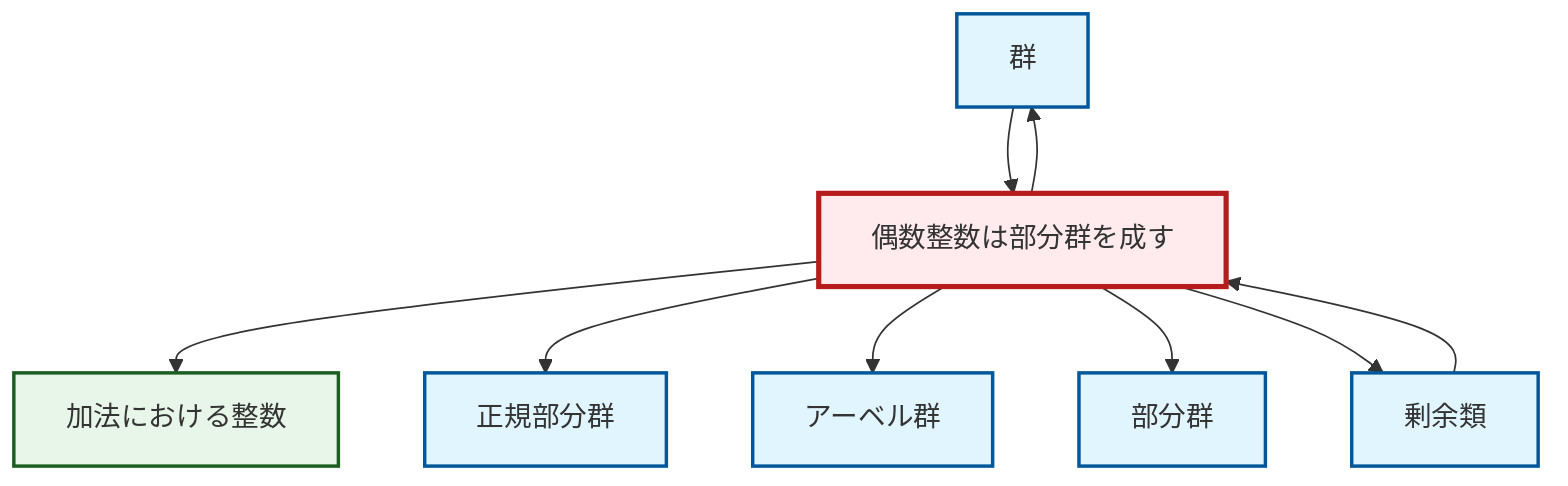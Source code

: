 graph TD
    classDef definition fill:#e1f5fe,stroke:#01579b,stroke-width:2px
    classDef theorem fill:#f3e5f5,stroke:#4a148c,stroke-width:2px
    classDef axiom fill:#fff3e0,stroke:#e65100,stroke-width:2px
    classDef example fill:#e8f5e9,stroke:#1b5e20,stroke-width:2px
    classDef current fill:#ffebee,stroke:#b71c1c,stroke-width:3px
    def-group["群"]:::definition
    ex-even-integers-subgroup["偶数整数は部分群を成す"]:::example
    def-abelian-group["アーベル群"]:::definition
    def-normal-subgroup["正規部分群"]:::definition
    def-subgroup["部分群"]:::definition
    def-coset["剰余類"]:::definition
    ex-integers-addition["加法における整数"]:::example
    ex-even-integers-subgroup --> def-group
    ex-even-integers-subgroup --> ex-integers-addition
    def-group --> ex-even-integers-subgroup
    ex-even-integers-subgroup --> def-normal-subgroup
    ex-even-integers-subgroup --> def-abelian-group
    ex-even-integers-subgroup --> def-subgroup
    def-coset --> ex-even-integers-subgroup
    ex-even-integers-subgroup --> def-coset
    class ex-even-integers-subgroup current